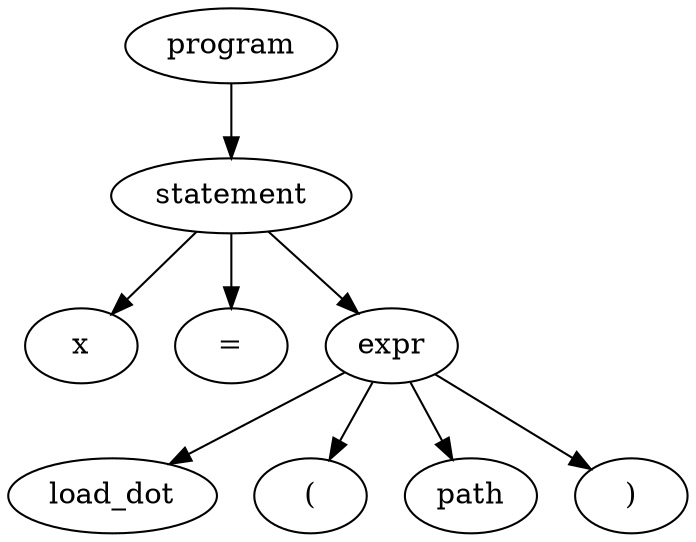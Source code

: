 strict digraph program {
1 [label=program];
1 -> 2;
2 [label=statement];
3 [label=x];
2 -> 3;
4 [label="="];
2 -> 4;
2 -> 5;
5 [label=expr];
6 [label=load_dot];
5 -> 6;
7 [label="("];
5 -> 7;
8 [label="path"];
5 -> 8;
9 [label=")"];
5 -> 9;
}
